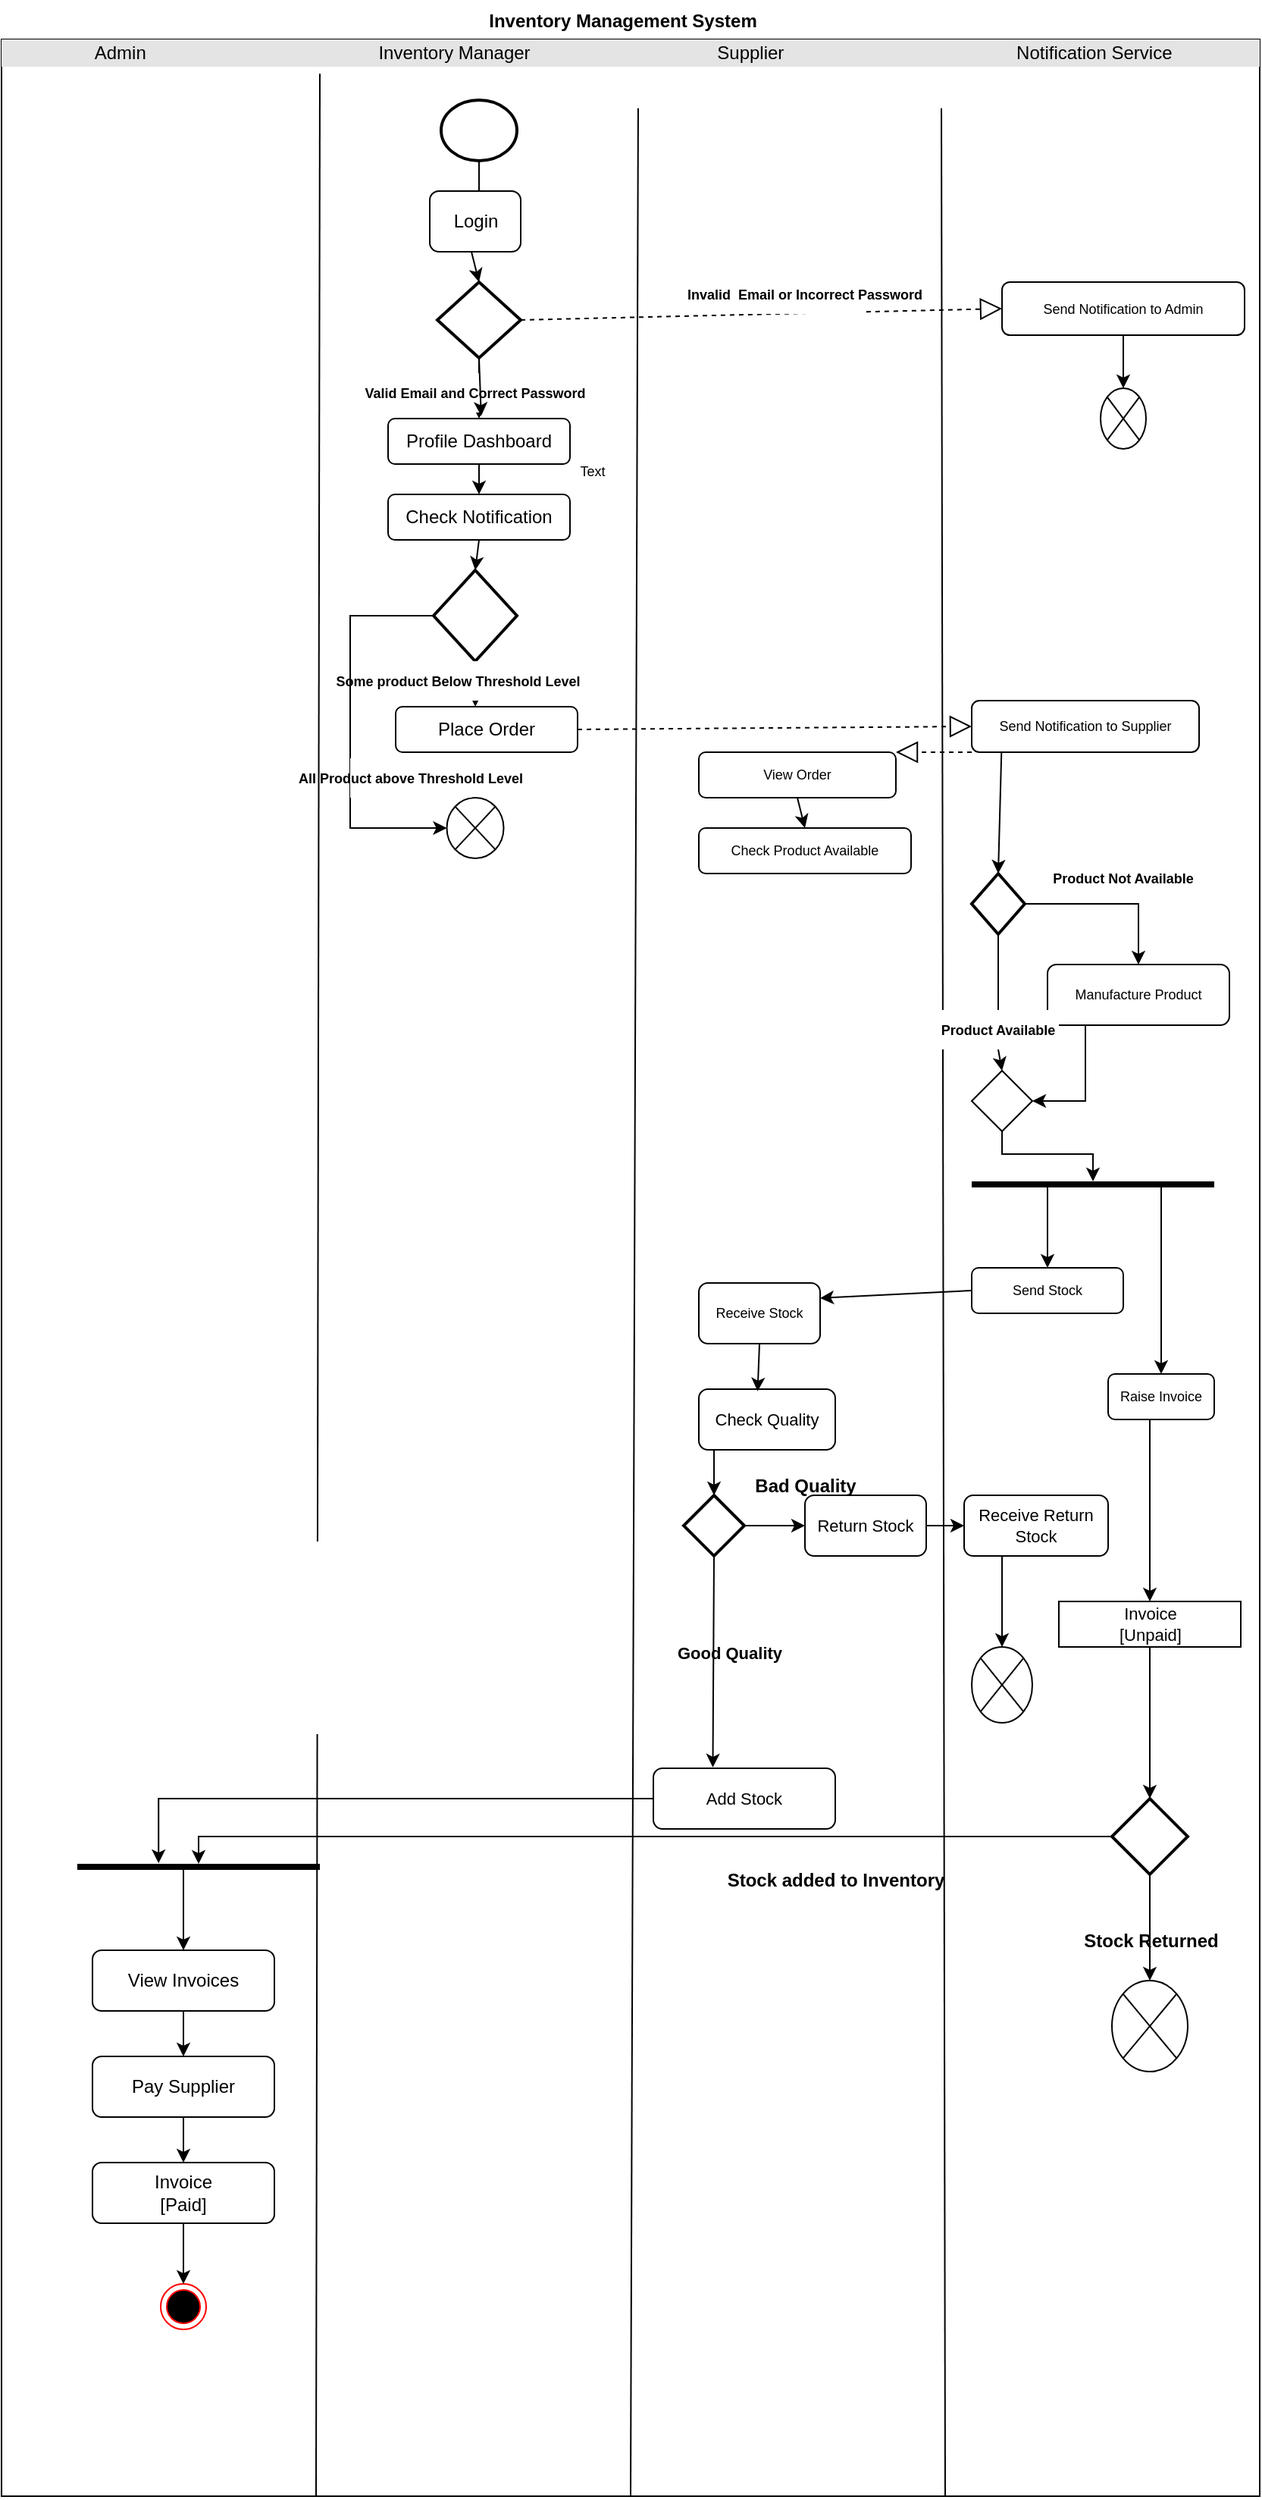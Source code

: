 <mxfile version="18.0.7" type="device"><diagram id="5Jv2BuJQZPbgdx48t12H" name="Page-1"><mxGraphModel dx="1038" dy="623" grid="1" gridSize="10" guides="1" tooltips="1" connect="1" arrows="1" fold="1" page="1" pageScale="1" pageWidth="850" pageHeight="1100" math="0" shadow="0"><root><mxCell id="0"/><mxCell id="1" parent="0"/><mxCell id="usLeKDQTO6lR3ewXHu1i-1" value="&lt;div style=&quot;box-sizing:border-box;width:100%;background:#e4e4e4;padding:2px;&quot;&gt;&amp;nbsp; &amp;nbsp; &amp;nbsp; &amp;nbsp; &amp;nbsp; &amp;nbsp; &amp;nbsp; &amp;nbsp; &amp;nbsp; Admin&amp;nbsp; &amp;nbsp; &amp;nbsp; &amp;nbsp; &amp;nbsp; &amp;nbsp; &amp;nbsp; &amp;nbsp; &amp;nbsp; &amp;nbsp; &amp;nbsp; &amp;nbsp; &amp;nbsp; &amp;nbsp; &amp;nbsp; &amp;nbsp; &amp;nbsp; &amp;nbsp; &amp;nbsp; &amp;nbsp; &amp;nbsp; &amp;nbsp; &amp;nbsp; Inventory Manager&amp;nbsp; &amp;nbsp; &amp;nbsp; &amp;nbsp; &amp;nbsp; &amp;nbsp; &amp;nbsp; &amp;nbsp; &amp;nbsp; &amp;nbsp; &amp;nbsp; &amp;nbsp; &amp;nbsp; &amp;nbsp; &amp;nbsp; &amp;nbsp; &amp;nbsp; &amp;nbsp; &amp;nbsp;Supplier&amp;nbsp; &amp;nbsp; &amp;nbsp; &amp;nbsp; &amp;nbsp; &amp;nbsp; &amp;nbsp; &amp;nbsp; &amp;nbsp; &amp;nbsp; &amp;nbsp; &amp;nbsp; &amp;nbsp; &amp;nbsp; &amp;nbsp; &amp;nbsp; &amp;nbsp; &amp;nbsp; &amp;nbsp; &amp;nbsp; &amp;nbsp; &amp;nbsp; &amp;nbsp; Notification Service&lt;/div&gt;" style="verticalAlign=top;align=left;overflow=fill;html=1;fillColor=#FFFFFF;" vertex="1" parent="1"><mxGeometry y="30" width="830" height="1620" as="geometry"/></mxCell><mxCell id="usLeKDQTO6lR3ewXHu1i-2" value="Inventory Management System" style="text;align=center;fontStyle=1;verticalAlign=middle;spacingLeft=3;spacingRight=3;strokeColor=none;rotatable=0;points=[[0,0.5],[1,0.5]];portConstraint=eastwest;" vertex="1" parent="1"><mxGeometry x="370" y="4" width="80" height="26" as="geometry"/></mxCell><mxCell id="usLeKDQTO6lR3ewXHu1i-6" value="" style="endArrow=none;html=1;rounded=0;entryX=0.506;entryY=0.028;entryDx=0;entryDy=0;entryPerimeter=0;exitX=0.5;exitY=1;exitDx=0;exitDy=0;" edge="1" parent="1" source="usLeKDQTO6lR3ewXHu1i-1" target="usLeKDQTO6lR3ewXHu1i-1"><mxGeometry width="50" height="50" relative="1" as="geometry"><mxPoint x="360" y="360" as="sourcePoint"/><mxPoint x="410" y="310" as="targetPoint"/></mxGeometry></mxCell><mxCell id="usLeKDQTO6lR3ewXHu1i-7" value="" style="endArrow=none;html=1;rounded=0;exitX=0.747;exitY=0.028;exitDx=0;exitDy=0;exitPerimeter=0;entryX=0.75;entryY=1;entryDx=0;entryDy=0;" edge="1" parent="1" source="usLeKDQTO6lR3ewXHu1i-1" target="usLeKDQTO6lR3ewXHu1i-1"><mxGeometry width="50" height="50" relative="1" as="geometry"><mxPoint x="360" y="230" as="sourcePoint"/><mxPoint x="410" y="180" as="targetPoint"/></mxGeometry></mxCell><mxCell id="usLeKDQTO6lR3ewXHu1i-9" value="" style="strokeWidth=2;html=1;shape=mxgraph.flowchart.start_2;whiteSpace=wrap;fillColor=#FFFFFF;gradientColor=none;" vertex="1" parent="1"><mxGeometry x="290" y="70" width="50" height="40" as="geometry"/></mxCell><mxCell id="usLeKDQTO6lR3ewXHu1i-19" value="" style="endArrow=classic;html=1;rounded=0;exitX=0.5;exitY=1;exitDx=0;exitDy=0;startArrow=none;exitPerimeter=0;" edge="1" parent="1" source="usLeKDQTO6lR3ewXHu1i-20" target="usLeKDQTO6lR3ewXHu1i-21"><mxGeometry width="50" height="50" relative="1" as="geometry"><mxPoint x="315" y="270" as="sourcePoint"/><mxPoint x="410" y="210" as="targetPoint"/></mxGeometry></mxCell><mxCell id="usLeKDQTO6lR3ewXHu1i-21" value="Profile Dashboard" style="rounded=1;whiteSpace=wrap;html=1;fillColor=#FFFFFF;gradientColor=none;" vertex="1" parent="1"><mxGeometry x="255" y="280" width="120" height="30" as="geometry"/></mxCell><mxCell id="usLeKDQTO6lR3ewXHu1i-22" value="Check Notification" style="rounded=1;whiteSpace=wrap;html=1;fillColor=#FFFFFF;gradientColor=none;" vertex="1" parent="1"><mxGeometry x="255" y="330" width="120" height="30" as="geometry"/></mxCell><mxCell id="usLeKDQTO6lR3ewXHu1i-23" value="" style="endArrow=none;html=1;rounded=0;entryX=0.253;entryY=0.014;entryDx=0;entryDy=0;entryPerimeter=0;exitX=0.25;exitY=1;exitDx=0;exitDy=0;" edge="1" parent="1" source="usLeKDQTO6lR3ewXHu1i-1" target="usLeKDQTO6lR3ewXHu1i-1"><mxGeometry width="50" height="50" relative="1" as="geometry"><mxPoint x="360" y="360" as="sourcePoint"/><mxPoint x="410" y="310" as="targetPoint"/></mxGeometry></mxCell><mxCell id="usLeKDQTO6lR3ewXHu1i-24" value="" style="strokeWidth=2;html=1;shape=mxgraph.flowchart.decision;whiteSpace=wrap;fillColor=#FFFFFF;gradientColor=none;" vertex="1" parent="1"><mxGeometry x="285" y="380" width="55" height="60" as="geometry"/></mxCell><mxCell id="usLeKDQTO6lR3ewXHu1i-25" value="Place Order" style="rounded=1;whiteSpace=wrap;html=1;fillColor=#FFFFFF;gradientColor=none;" vertex="1" parent="1"><mxGeometry x="260" y="470" width="120" height="30" as="geometry"/></mxCell><mxCell id="usLeKDQTO6lR3ewXHu1i-26" value="" style="verticalLabelPosition=bottom;verticalAlign=top;html=1;shape=mxgraph.flowchart.or;fillColor=#FFFFFF;gradientColor=none;" vertex="1" parent="1"><mxGeometry x="293.75" y="530" width="37.5" height="40" as="geometry"/></mxCell><mxCell id="usLeKDQTO6lR3ewXHu1i-27" value="" style="endArrow=classic;html=1;rounded=0;exitX=0.5;exitY=1;exitDx=0;exitDy=0;" edge="1" parent="1" source="usLeKDQTO6lR3ewXHu1i-21" target="usLeKDQTO6lR3ewXHu1i-22"><mxGeometry width="50" height="50" relative="1" as="geometry"><mxPoint x="360" y="360" as="sourcePoint"/><mxPoint x="410" y="310" as="targetPoint"/></mxGeometry></mxCell><mxCell id="usLeKDQTO6lR3ewXHu1i-28" value="" style="endArrow=classic;html=1;rounded=0;exitX=0.5;exitY=1;exitDx=0;exitDy=0;entryX=0.5;entryY=0;entryDx=0;entryDy=0;entryPerimeter=0;" edge="1" parent="1" source="usLeKDQTO6lR3ewXHu1i-22" target="usLeKDQTO6lR3ewXHu1i-24"><mxGeometry width="50" height="50" relative="1" as="geometry"><mxPoint x="360" y="360" as="sourcePoint"/><mxPoint x="410" y="310" as="targetPoint"/></mxGeometry></mxCell><mxCell id="usLeKDQTO6lR3ewXHu1i-29" value="" style="endArrow=classic;html=1;rounded=0;exitX=0.5;exitY=1;exitDx=0;exitDy=0;exitPerimeter=0;entryX=0.438;entryY=0;entryDx=0;entryDy=0;entryPerimeter=0;" edge="1" parent="1" source="usLeKDQTO6lR3ewXHu1i-24" target="usLeKDQTO6lR3ewXHu1i-25"><mxGeometry width="50" height="50" relative="1" as="geometry"><mxPoint x="360" y="360" as="sourcePoint"/><mxPoint x="410" y="310" as="targetPoint"/></mxGeometry></mxCell><mxCell id="usLeKDQTO6lR3ewXHu1i-31" value="" style="endArrow=classic;html=1;rounded=0;exitX=0;exitY=0.5;exitDx=0;exitDy=0;exitPerimeter=0;entryX=0;entryY=0.5;entryDx=0;entryDy=0;entryPerimeter=0;" edge="1" parent="1" source="usLeKDQTO6lR3ewXHu1i-24" target="usLeKDQTO6lR3ewXHu1i-26"><mxGeometry width="50" height="50" relative="1" as="geometry"><mxPoint x="360" y="360" as="sourcePoint"/><mxPoint x="410" y="310" as="targetPoint"/><Array as="points"><mxPoint x="230" y="410"/><mxPoint x="230" y="520"/><mxPoint x="230" y="550"/></Array></mxGeometry></mxCell><mxCell id="usLeKDQTO6lR3ewXHu1i-20" value="" style="strokeWidth=2;html=1;shape=mxgraph.flowchart.decision;whiteSpace=wrap;fillColor=#FFFFFF;gradientColor=none;" vertex="1" parent="1"><mxGeometry x="287.5" y="190" width="55" height="50" as="geometry"/></mxCell><mxCell id="usLeKDQTO6lR3ewXHu1i-18" value="Login" style="rounded=1;whiteSpace=wrap;html=1;fillColor=#FFFFFF;gradientColor=none;" vertex="1" parent="1"><mxGeometry x="282.5" y="130" width="60" height="40" as="geometry"/></mxCell><mxCell id="usLeKDQTO6lR3ewXHu1i-34" value="" style="endArrow=none;html=1;rounded=0;exitX=0.5;exitY=1;exitDx=0;exitDy=0;exitPerimeter=0;" edge="1" parent="1" source="usLeKDQTO6lR3ewXHu1i-9"><mxGeometry width="50" height="50" relative="1" as="geometry"><mxPoint x="315" y="110" as="sourcePoint"/><mxPoint x="315" y="130" as="targetPoint"/></mxGeometry></mxCell><mxCell id="usLeKDQTO6lR3ewXHu1i-37" value="Text" style="text;html=1;strokeColor=none;fillColor=none;align=center;verticalAlign=middle;whiteSpace=wrap;rounded=0;fontSize=9;" vertex="1" parent="1"><mxGeometry x="360" y="300" width="60" height="30" as="geometry"/></mxCell><mxCell id="usLeKDQTO6lR3ewXHu1i-40" value="Some product Below Threshold Level" style="text;align=center;fontStyle=1;verticalAlign=middle;spacingLeft=3;spacingRight=3;strokeColor=none;rotatable=0;points=[[0,0.5],[1,0.5]];portConstraint=eastwest;fontSize=9;fillColor=#FFFFFF;gradientColor=none;" vertex="1" parent="1"><mxGeometry x="260" y="440" width="82.5" height="26" as="geometry"/></mxCell><mxCell id="usLeKDQTO6lR3ewXHu1i-42" value="All Product above Threshold Level" style="text;align=center;fontStyle=1;verticalAlign=middle;spacingLeft=3;spacingRight=3;strokeColor=none;rotatable=0;points=[[0,0.5],[1,0.5]];portConstraint=eastwest;fontSize=9;fillColor=#FFFFFF;gradientColor=none;" vertex="1" parent="1"><mxGeometry x="230" y="504" width="80" height="26" as="geometry"/></mxCell><mxCell id="usLeKDQTO6lR3ewXHu1i-43" value="Send Notification to Admin" style="rounded=1;whiteSpace=wrap;html=1;fontSize=9;fillColor=#FFFFFF;gradientColor=none;" vertex="1" parent="1"><mxGeometry x="660" y="190" width="160" height="35" as="geometry"/></mxCell><mxCell id="usLeKDQTO6lR3ewXHu1i-44" value="" style="endArrow=block;dashed=1;endFill=0;endSize=12;html=1;rounded=0;fontSize=9;exitX=1;exitY=0.5;exitDx=0;exitDy=0;exitPerimeter=0;entryX=0;entryY=0.5;entryDx=0;entryDy=0;" edge="1" parent="1" source="usLeKDQTO6lR3ewXHu1i-20" target="usLeKDQTO6lR3ewXHu1i-43"><mxGeometry width="160" relative="1" as="geometry"><mxPoint x="310" y="320" as="sourcePoint"/><mxPoint x="470" y="320" as="targetPoint"/></mxGeometry></mxCell><mxCell id="usLeKDQTO6lR3ewXHu1i-46" value="Invalid  Email or Incorrect Password" style="text;align=center;fontStyle=1;verticalAlign=middle;spacingLeft=3;spacingRight=3;strokeColor=none;rotatable=0;points=[[0,0.5],[1,0.5]];portConstraint=eastwest;fontSize=9;fillColor=#FFFFFF;gradientColor=none;" vertex="1" parent="1"><mxGeometry x="490" y="185" width="80" height="26" as="geometry"/></mxCell><mxCell id="usLeKDQTO6lR3ewXHu1i-47" value="" style="verticalLabelPosition=bottom;verticalAlign=top;html=1;shape=mxgraph.flowchart.or;fontSize=9;fillColor=#FFFFFF;gradientColor=none;" vertex="1" parent="1"><mxGeometry x="725" y="260" width="30" height="40" as="geometry"/></mxCell><mxCell id="usLeKDQTO6lR3ewXHu1i-48" value="" style="endArrow=classic;html=1;rounded=0;fontSize=9;exitX=0.5;exitY=1;exitDx=0;exitDy=0;entryX=0.5;entryY=0;entryDx=0;entryDy=0;entryPerimeter=0;" edge="1" parent="1" source="usLeKDQTO6lR3ewXHu1i-43" target="usLeKDQTO6lR3ewXHu1i-47"><mxGeometry width="50" height="50" relative="1" as="geometry"><mxPoint x="360" y="340" as="sourcePoint"/><mxPoint x="410" y="290" as="targetPoint"/></mxGeometry></mxCell><mxCell id="usLeKDQTO6lR3ewXHu1i-49" value="View Order" style="rounded=1;whiteSpace=wrap;html=1;fontSize=9;fillColor=#FFFFFF;gradientColor=none;" vertex="1" parent="1"><mxGeometry x="460" y="500" width="130" height="30" as="geometry"/></mxCell><mxCell id="usLeKDQTO6lR3ewXHu1i-51" value="" style="endArrow=classic;html=1;rounded=0;fontSize=9;entryX=0.5;entryY=0;entryDx=0;entryDy=0;entryPerimeter=0;" edge="1" parent="1" target="usLeKDQTO6lR3ewXHu1i-20"><mxGeometry width="50" height="50" relative="1" as="geometry"><mxPoint x="310" y="170" as="sourcePoint"/><mxPoint x="410" y="240" as="targetPoint"/></mxGeometry></mxCell><mxCell id="usLeKDQTO6lR3ewXHu1i-52" value="Valid Email and Correct Password" style="text;align=center;fontStyle=1;verticalAlign=middle;spacingLeft=3;spacingRight=3;strokeColor=none;rotatable=0;points=[[0,0.5],[1,0.5]];portConstraint=eastwest;fontSize=9;fillColor=#FFFFFF;gradientColor=none;" vertex="1" parent="1"><mxGeometry x="272.5" y="250" width="80" height="26" as="geometry"/></mxCell><mxCell id="usLeKDQTO6lR3ewXHu1i-53" value="" style="endArrow=classic;html=1;rounded=0;fontSize=9;exitX=0.5;exitY=1;exitDx=0;exitDy=0;exitPerimeter=0;entryX=0.549;entryY=1.085;entryDx=0;entryDy=0;entryPerimeter=0;" edge="1" parent="1" source="usLeKDQTO6lR3ewXHu1i-20" target="usLeKDQTO6lR3ewXHu1i-52"><mxGeometry width="50" height="50" relative="1" as="geometry"><mxPoint x="360" y="290" as="sourcePoint"/><mxPoint x="410" y="240" as="targetPoint"/></mxGeometry></mxCell><mxCell id="usLeKDQTO6lR3ewXHu1i-54" value="Check Product Available" style="rounded=1;whiteSpace=wrap;html=1;fontSize=9;fillColor=#FFFFFF;gradientColor=none;" vertex="1" parent="1"><mxGeometry x="460" y="550" width="140" height="30" as="geometry"/></mxCell><mxCell id="usLeKDQTO6lR3ewXHu1i-55" value="" style="endArrow=classic;html=1;rounded=0;fontSize=9;exitX=0.5;exitY=1;exitDx=0;exitDy=0;" edge="1" parent="1" source="usLeKDQTO6lR3ewXHu1i-49"><mxGeometry width="50" height="50" relative="1" as="geometry"><mxPoint x="360" y="370" as="sourcePoint"/><mxPoint x="530" y="550" as="targetPoint"/></mxGeometry></mxCell><mxCell id="usLeKDQTO6lR3ewXHu1i-56" value="Send Notification to Supplier" style="rounded=1;whiteSpace=wrap;html=1;fontSize=9;fillColor=#FFFFFF;gradientColor=none;" vertex="1" parent="1"><mxGeometry x="640" y="466" width="150" height="34" as="geometry"/></mxCell><mxCell id="usLeKDQTO6lR3ewXHu1i-57" value="" style="endArrow=block;dashed=1;endFill=0;endSize=12;html=1;rounded=0;fontSize=9;exitX=1;exitY=0.5;exitDx=0;exitDy=0;entryX=0;entryY=0.5;entryDx=0;entryDy=0;" edge="1" parent="1" source="usLeKDQTO6lR3ewXHu1i-25" target="usLeKDQTO6lR3ewXHu1i-56"><mxGeometry width="160" relative="1" as="geometry"><mxPoint x="310" y="340" as="sourcePoint"/><mxPoint x="470" y="340" as="targetPoint"/></mxGeometry></mxCell><mxCell id="usLeKDQTO6lR3ewXHu1i-58" value="" style="endArrow=block;dashed=1;endFill=0;endSize=12;html=1;rounded=0;fontSize=9;exitX=0;exitY=1;exitDx=0;exitDy=0;entryX=1;entryY=0;entryDx=0;entryDy=0;" edge="1" parent="1" source="usLeKDQTO6lR3ewXHu1i-56" target="usLeKDQTO6lR3ewXHu1i-49"><mxGeometry width="160" relative="1" as="geometry"><mxPoint x="310" y="340" as="sourcePoint"/><mxPoint x="470" y="340" as="targetPoint"/></mxGeometry></mxCell><mxCell id="usLeKDQTO6lR3ewXHu1i-59" value="" style="strokeWidth=2;html=1;shape=mxgraph.flowchart.decision;whiteSpace=wrap;fontSize=9;fillColor=#FFFFFF;gradientColor=none;" vertex="1" parent="1"><mxGeometry x="640" y="580" width="35" height="40" as="geometry"/></mxCell><mxCell id="usLeKDQTO6lR3ewXHu1i-60" value="Manufacture Product" style="rounded=1;whiteSpace=wrap;html=1;fontSize=9;fillColor=#FFFFFF;gradientColor=none;" vertex="1" parent="1"><mxGeometry x="690" y="640" width="120" height="40" as="geometry"/></mxCell><mxCell id="usLeKDQTO6lR3ewXHu1i-61" value="" style="rhombus;whiteSpace=wrap;html=1;fontSize=9;fillColor=#FFFFFF;gradientColor=none;" vertex="1" parent="1"><mxGeometry x="640" y="710" width="40" height="40" as="geometry"/></mxCell><mxCell id="usLeKDQTO6lR3ewXHu1i-62" value="" style="endArrow=classic;html=1;rounded=0;fontSize=9;exitX=0.131;exitY=0.994;exitDx=0;exitDy=0;exitPerimeter=0;entryX=0.5;entryY=0;entryDx=0;entryDy=0;entryPerimeter=0;" edge="1" parent="1" source="usLeKDQTO6lR3ewXHu1i-56" target="usLeKDQTO6lR3ewXHu1i-59"><mxGeometry width="50" height="50" relative="1" as="geometry"><mxPoint x="360" y="650" as="sourcePoint"/><mxPoint x="410" y="600" as="targetPoint"/></mxGeometry></mxCell><mxCell id="usLeKDQTO6lR3ewXHu1i-67" value="" style="endArrow=classic;html=1;rounded=0;fontSize=9;exitX=0.5;exitY=1;exitDx=0;exitDy=0;exitPerimeter=0;entryX=0.5;entryY=0;entryDx=0;entryDy=0;startArrow=none;" edge="1" parent="1" source="usLeKDQTO6lR3ewXHu1i-69" target="usLeKDQTO6lR3ewXHu1i-61"><mxGeometry width="50" height="50" relative="1" as="geometry"><mxPoint x="360" y="650" as="sourcePoint"/><mxPoint x="410" y="600" as="targetPoint"/></mxGeometry></mxCell><mxCell id="usLeKDQTO6lR3ewXHu1i-68" value="Product Not Available" style="text;align=center;fontStyle=1;verticalAlign=middle;spacingLeft=3;spacingRight=3;strokeColor=none;rotatable=0;points=[[0,0.5],[1,0.5]];portConstraint=eastwest;fontSize=9;fillColor=#FFFFFF;gradientColor=none;" vertex="1" parent="1"><mxGeometry x="700" y="570" width="80" height="26" as="geometry"/></mxCell><mxCell id="usLeKDQTO6lR3ewXHu1i-69" value="Product Available" style="text;align=center;fontStyle=1;verticalAlign=middle;spacingLeft=3;spacingRight=3;strokeColor=none;rotatable=0;points=[[0,0.5],[1,0.5]];portConstraint=eastwest;fontSize=9;fillColor=#FFFFFF;gradientColor=none;" vertex="1" parent="1"><mxGeometry x="617.5" y="670" width="80" height="26" as="geometry"/></mxCell><mxCell id="usLeKDQTO6lR3ewXHu1i-70" value="" style="endArrow=none;html=1;rounded=0;fontSize=9;exitX=0.5;exitY=1;exitDx=0;exitDy=0;exitPerimeter=0;entryX=0.5;entryY=0;entryDx=0;entryDy=0;" edge="1" parent="1" source="usLeKDQTO6lR3ewXHu1i-59" target="usLeKDQTO6lR3ewXHu1i-69"><mxGeometry width="50" height="50" relative="1" as="geometry"><mxPoint x="657.5" y="620" as="sourcePoint"/><mxPoint x="660" y="710" as="targetPoint"/></mxGeometry></mxCell><mxCell id="usLeKDQTO6lR3ewXHu1i-72" value="" style="line;strokeWidth=4;html=1;perimeter=backbonePerimeter;points=[];outlineConnect=0;fontSize=9;fillColor=#FFFFFF;gradientColor=none;" vertex="1" parent="1"><mxGeometry x="640" y="780" width="160" height="10" as="geometry"/></mxCell><mxCell id="usLeKDQTO6lR3ewXHu1i-73" value="" style="edgeStyle=elbowEdgeStyle;elbow=vertical;endArrow=classic;html=1;rounded=0;fontSize=9;exitX=0.5;exitY=1;exitDx=0;exitDy=0;" edge="1" parent="1" source="usLeKDQTO6lR3ewXHu1i-61" target="usLeKDQTO6lR3ewXHu1i-72"><mxGeometry width="50" height="50" relative="1" as="geometry"><mxPoint x="360" y="650" as="sourcePoint"/><mxPoint x="410" y="600" as="targetPoint"/></mxGeometry></mxCell><mxCell id="usLeKDQTO6lR3ewXHu1i-74" value="Receive Stock" style="rounded=1;whiteSpace=wrap;html=1;fontSize=9;fillColor=#FFFFFF;gradientColor=none;" vertex="1" parent="1"><mxGeometry x="460" y="850" width="80" height="40" as="geometry"/></mxCell><mxCell id="usLeKDQTO6lR3ewXHu1i-75" value="Send Stock" style="rounded=1;whiteSpace=wrap;html=1;fontSize=9;fillColor=#FFFFFF;gradientColor=none;" vertex="1" parent="1"><mxGeometry x="640" y="840" width="100" height="30" as="geometry"/></mxCell><mxCell id="usLeKDQTO6lR3ewXHu1i-76" value="Raise Invoice" style="rounded=1;whiteSpace=wrap;html=1;fontSize=9;fillColor=#FFFFFF;gradientColor=none;" vertex="1" parent="1"><mxGeometry x="730" y="910" width="70" height="30" as="geometry"/></mxCell><mxCell id="usLeKDQTO6lR3ewXHu1i-77" value="&lt;font style=&quot;font-size: 11px;&quot;&gt;Check Quality&lt;/font&gt;" style="rounded=1;whiteSpace=wrap;html=1;fontSize=9;fillColor=#FFFFFF;gradientColor=none;" vertex="1" parent="1"><mxGeometry x="460" y="920" width="90" height="40" as="geometry"/></mxCell><mxCell id="usLeKDQTO6lR3ewXHu1i-78" value="" style="strokeWidth=2;html=1;shape=mxgraph.flowchart.decision;whiteSpace=wrap;fontSize=11;fillColor=#FFFFFF;gradientColor=none;" vertex="1" parent="1"><mxGeometry x="450" y="990" width="40" height="40" as="geometry"/></mxCell><mxCell id="usLeKDQTO6lR3ewXHu1i-79" value="Return Stock" style="rounded=1;whiteSpace=wrap;html=1;fontSize=11;fillColor=#FFFFFF;gradientColor=none;" vertex="1" parent="1"><mxGeometry x="530" y="990" width="80" height="40" as="geometry"/></mxCell><mxCell id="usLeKDQTO6lR3ewXHu1i-81" value="Receive Return Stock" style="rounded=1;whiteSpace=wrap;html=1;fontSize=11;fillColor=#FFFFFF;gradientColor=none;" vertex="1" parent="1"><mxGeometry x="635" y="990" width="95" height="40" as="geometry"/></mxCell><mxCell id="usLeKDQTO6lR3ewXHu1i-82" value="Invoice&lt;br&gt;[Unpaid]" style="rounded=0;whiteSpace=wrap;html=1;fontSize=11;fillColor=#FFFFFF;gradientColor=none;" vertex="1" parent="1"><mxGeometry x="697.5" y="1060" width="120" height="30" as="geometry"/></mxCell><mxCell id="usLeKDQTO6lR3ewXHu1i-83" value="" style="verticalLabelPosition=bottom;verticalAlign=top;html=1;shape=mxgraph.flowchart.or;fontSize=11;fillColor=#FFFFFF;gradientColor=none;" vertex="1" parent="1"><mxGeometry x="640" y="1090" width="40" height="50" as="geometry"/></mxCell><mxCell id="usLeKDQTO6lR3ewXHu1i-84" value="" style="strokeWidth=2;html=1;shape=mxgraph.flowchart.decision;whiteSpace=wrap;fontSize=11;fillColor=#FFFFFF;gradientColor=none;" vertex="1" parent="1"><mxGeometry x="732.5" y="1190" width="50" height="50" as="geometry"/></mxCell><mxCell id="usLeKDQTO6lR3ewXHu1i-85" value="Add Stock" style="rounded=1;whiteSpace=wrap;html=1;fontSize=11;fillColor=#FFFFFF;gradientColor=none;" vertex="1" parent="1"><mxGeometry x="430" y="1170" width="120" height="40" as="geometry"/></mxCell><mxCell id="usLeKDQTO6lR3ewXHu1i-86" value="" style="edgeStyle=segmentEdgeStyle;endArrow=classic;html=1;rounded=0;fontSize=11;exitX=1;exitY=0.5;exitDx=0;exitDy=0;exitPerimeter=0;entryX=0.5;entryY=0;entryDx=0;entryDy=0;" edge="1" parent="1" source="usLeKDQTO6lR3ewXHu1i-59" target="usLeKDQTO6lR3ewXHu1i-60"><mxGeometry width="50" height="50" relative="1" as="geometry"><mxPoint x="360" y="720" as="sourcePoint"/><mxPoint x="410" y="670" as="targetPoint"/></mxGeometry></mxCell><mxCell id="usLeKDQTO6lR3ewXHu1i-91" value="" style="edgeStyle=elbowEdgeStyle;elbow=horizontal;endArrow=classic;html=1;rounded=0;fontSize=11;exitX=0.5;exitY=1;exitDx=0;exitDy=0;entryX=1;entryY=0.5;entryDx=0;entryDy=0;" edge="1" parent="1" source="usLeKDQTO6lR3ewXHu1i-60" target="usLeKDQTO6lR3ewXHu1i-61"><mxGeometry width="50" height="50" relative="1" as="geometry"><mxPoint x="360" y="720" as="sourcePoint"/><mxPoint x="410" y="670" as="targetPoint"/></mxGeometry></mxCell><mxCell id="usLeKDQTO6lR3ewXHu1i-92" value="" style="edgeStyle=segmentEdgeStyle;endArrow=classic;html=1;rounded=0;fontSize=11;entryX=0.5;entryY=0;entryDx=0;entryDy=0;" edge="1" parent="1" source="usLeKDQTO6lR3ewXHu1i-72" target="usLeKDQTO6lR3ewXHu1i-75"><mxGeometry width="50" height="50" relative="1" as="geometry"><mxPoint x="360" y="720" as="sourcePoint"/><mxPoint x="410" y="670" as="targetPoint"/></mxGeometry></mxCell><mxCell id="usLeKDQTO6lR3ewXHu1i-93" value="" style="edgeStyle=segmentEdgeStyle;endArrow=classic;html=1;rounded=0;fontSize=11;entryX=0.5;entryY=0;entryDx=0;entryDy=0;" edge="1" parent="1" source="usLeKDQTO6lR3ewXHu1i-72" target="usLeKDQTO6lR3ewXHu1i-76"><mxGeometry width="50" height="50" relative="1" as="geometry"><mxPoint x="360" y="720" as="sourcePoint"/><mxPoint x="410" y="670" as="targetPoint"/></mxGeometry></mxCell><mxCell id="usLeKDQTO6lR3ewXHu1i-95" value="" style="edgeStyle=segmentEdgeStyle;endArrow=classic;html=1;rounded=0;fontSize=11;exitX=0.5;exitY=1;exitDx=0;exitDy=0;" edge="1" parent="1" source="usLeKDQTO6lR3ewXHu1i-76" target="usLeKDQTO6lR3ewXHu1i-82"><mxGeometry width="50" height="50" relative="1" as="geometry"><mxPoint x="360" y="940" as="sourcePoint"/><mxPoint x="410" y="890" as="targetPoint"/></mxGeometry></mxCell><mxCell id="usLeKDQTO6lR3ewXHu1i-96" value="" style="edgeStyle=segmentEdgeStyle;endArrow=classic;html=1;rounded=0;fontSize=11;exitX=0.5;exitY=1;exitDx=0;exitDy=0;entryX=0.5;entryY=0;entryDx=0;entryDy=0;entryPerimeter=0;" edge="1" parent="1" source="usLeKDQTO6lR3ewXHu1i-82" target="usLeKDQTO6lR3ewXHu1i-84"><mxGeometry width="50" height="50" relative="1" as="geometry"><mxPoint x="360" y="940" as="sourcePoint"/><mxPoint x="410" y="890" as="targetPoint"/></mxGeometry></mxCell><mxCell id="usLeKDQTO6lR3ewXHu1i-98" value="" style="edgeStyle=segmentEdgeStyle;endArrow=classic;html=1;rounded=0;fontSize=11;exitX=0.25;exitY=1;exitDx=0;exitDy=0;entryX=0.5;entryY=0;entryDx=0;entryDy=0;entryPerimeter=0;" edge="1" parent="1" source="usLeKDQTO6lR3ewXHu1i-81" target="usLeKDQTO6lR3ewXHu1i-83"><mxGeometry width="50" height="50" relative="1" as="geometry"><mxPoint x="360" y="940" as="sourcePoint"/><mxPoint x="410" y="890" as="targetPoint"/></mxGeometry></mxCell><mxCell id="usLeKDQTO6lR3ewXHu1i-102" value="" style="endArrow=classic;html=1;rounded=0;fontSize=11;exitX=0;exitY=0.5;exitDx=0;exitDy=0;entryX=1;entryY=0.25;entryDx=0;entryDy=0;" edge="1" parent="1" source="usLeKDQTO6lR3ewXHu1i-75" target="usLeKDQTO6lR3ewXHu1i-74"><mxGeometry width="50" height="50" relative="1" as="geometry"><mxPoint x="360" y="940" as="sourcePoint"/><mxPoint x="410" y="890" as="targetPoint"/></mxGeometry></mxCell><mxCell id="usLeKDQTO6lR3ewXHu1i-103" value="" style="endArrow=classic;html=1;rounded=0;fontSize=11;exitX=0.5;exitY=1;exitDx=0;exitDy=0;entryX=0.431;entryY=0.035;entryDx=0;entryDy=0;entryPerimeter=0;" edge="1" parent="1" source="usLeKDQTO6lR3ewXHu1i-74" target="usLeKDQTO6lR3ewXHu1i-77"><mxGeometry width="50" height="50" relative="1" as="geometry"><mxPoint x="360" y="940" as="sourcePoint"/><mxPoint x="410" y="890" as="targetPoint"/></mxGeometry></mxCell><mxCell id="usLeKDQTO6lR3ewXHu1i-104" value="" style="endArrow=classic;html=1;rounded=0;fontSize=11;entryX=0.5;entryY=0;entryDx=0;entryDy=0;entryPerimeter=0;" edge="1" parent="1" target="usLeKDQTO6lR3ewXHu1i-78"><mxGeometry width="50" height="50" relative="1" as="geometry"><mxPoint x="470" y="960" as="sourcePoint"/><mxPoint x="410" y="890" as="targetPoint"/></mxGeometry></mxCell><mxCell id="usLeKDQTO6lR3ewXHu1i-106" value="" style="endArrow=classic;html=1;rounded=0;fontSize=11;exitX=1;exitY=0.5;exitDx=0;exitDy=0;exitPerimeter=0;entryX=0;entryY=0.5;entryDx=0;entryDy=0;" edge="1" parent="1" source="usLeKDQTO6lR3ewXHu1i-78" target="usLeKDQTO6lR3ewXHu1i-79"><mxGeometry width="50" height="50" relative="1" as="geometry"><mxPoint x="360" y="940" as="sourcePoint"/><mxPoint x="410" y="890" as="targetPoint"/></mxGeometry></mxCell><mxCell id="usLeKDQTO6lR3ewXHu1i-107" value="" style="endArrow=classic;html=1;rounded=0;fontSize=11;exitX=0.5;exitY=1;exitDx=0;exitDy=0;exitPerimeter=0;entryX=0.327;entryY=-0.015;entryDx=0;entryDy=0;entryPerimeter=0;" edge="1" parent="1" source="usLeKDQTO6lR3ewXHu1i-78" target="usLeKDQTO6lR3ewXHu1i-85"><mxGeometry width="50" height="50" relative="1" as="geometry"><mxPoint x="360" y="940" as="sourcePoint"/><mxPoint x="410" y="890" as="targetPoint"/></mxGeometry></mxCell><mxCell id="usLeKDQTO6lR3ewXHu1i-108" value="" style="endArrow=classic;html=1;rounded=0;fontSize=11;exitX=1;exitY=0.5;exitDx=0;exitDy=0;entryX=0;entryY=0.5;entryDx=0;entryDy=0;" edge="1" parent="1" source="usLeKDQTO6lR3ewXHu1i-79" target="usLeKDQTO6lR3ewXHu1i-81"><mxGeometry width="50" height="50" relative="1" as="geometry"><mxPoint x="360" y="940" as="sourcePoint"/><mxPoint x="410" y="890" as="targetPoint"/></mxGeometry></mxCell><mxCell id="usLeKDQTO6lR3ewXHu1i-110" value="&lt;span style=&quot;font-size: 11px;&quot;&gt;Good Quality&lt;/span&gt;" style="text;strokeColor=none;fillColor=none;html=1;fontSize=24;fontStyle=1;verticalAlign=middle;align=center;" vertex="1" parent="1"><mxGeometry x="430" y="1070" width="100" height="40" as="geometry"/></mxCell><mxCell id="usLeKDQTO6lR3ewXHu1i-114" value="&lt;span style=&quot;font-size: 12px;&quot;&gt;Stock added to Inventory&lt;/span&gt;" style="text;strokeColor=none;fillColor=none;html=1;fontSize=24;fontStyle=1;verticalAlign=middle;align=center;" vertex="1" parent="1"><mxGeometry x="500" y="1220" width="100" height="40" as="geometry"/></mxCell><mxCell id="usLeKDQTO6lR3ewXHu1i-115" value="&lt;span style=&quot;font-size: 12px;&quot;&gt;Stock Returned&lt;/span&gt;" style="text;strokeColor=none;fillColor=none;html=1;fontSize=24;fontStyle=1;verticalAlign=middle;align=center;" vertex="1" parent="1"><mxGeometry x="707.5" y="1260" width="100" height="40" as="geometry"/></mxCell><mxCell id="usLeKDQTO6lR3ewXHu1i-116" value="" style="verticalLabelPosition=bottom;verticalAlign=top;html=1;shape=mxgraph.flowchart.or;fontSize=12;fillColor=#FFFFFF;gradientColor=none;" vertex="1" parent="1"><mxGeometry x="732.5" y="1310" width="50" height="60" as="geometry"/></mxCell><mxCell id="usLeKDQTO6lR3ewXHu1i-117" value="" style="endArrow=classic;html=1;rounded=0;fontSize=12;exitX=0.5;exitY=1;exitDx=0;exitDy=0;exitPerimeter=0;entryX=0.5;entryY=0;entryDx=0;entryDy=0;entryPerimeter=0;" edge="1" parent="1" source="usLeKDQTO6lR3ewXHu1i-84" target="usLeKDQTO6lR3ewXHu1i-116"><mxGeometry width="50" height="50" relative="1" as="geometry"><mxPoint x="360" y="1380" as="sourcePoint"/><mxPoint x="410" y="1330" as="targetPoint"/></mxGeometry></mxCell><mxCell id="usLeKDQTO6lR3ewXHu1i-120" value="" style="line;strokeWidth=4;html=1;perimeter=backbonePerimeter;points=[];outlineConnect=0;fontSize=12;fillColor=#FFFFFF;gradientColor=none;" vertex="1" parent="1"><mxGeometry x="50" y="1230" width="160" height="10" as="geometry"/></mxCell><mxCell id="usLeKDQTO6lR3ewXHu1i-121" value="" style="edgeStyle=segmentEdgeStyle;endArrow=classic;html=1;rounded=0;fontSize=12;exitX=0;exitY=0.5;exitDx=0;exitDy=0;entryX=0.335;entryY=0.26;entryDx=0;entryDy=0;entryPerimeter=0;" edge="1" parent="1" source="usLeKDQTO6lR3ewXHu1i-85" target="usLeKDQTO6lR3ewXHu1i-120"><mxGeometry width="50" height="50" relative="1" as="geometry"><mxPoint x="360" y="1380" as="sourcePoint"/><mxPoint x="410" y="1330" as="targetPoint"/></mxGeometry></mxCell><mxCell id="usLeKDQTO6lR3ewXHu1i-122" value="" style="edgeStyle=segmentEdgeStyle;endArrow=classic;html=1;rounded=0;fontSize=12;exitX=0;exitY=0.5;exitDx=0;exitDy=0;exitPerimeter=0;" edge="1" parent="1" source="usLeKDQTO6lR3ewXHu1i-84" target="usLeKDQTO6lR3ewXHu1i-120"><mxGeometry width="50" height="50" relative="1" as="geometry"><mxPoint x="360" y="1380" as="sourcePoint"/><mxPoint x="410" y="1330" as="targetPoint"/></mxGeometry></mxCell><mxCell id="usLeKDQTO6lR3ewXHu1i-123" value="View Invoices" style="rounded=1;whiteSpace=wrap;html=1;fontSize=12;fillColor=#FFFFFF;gradientColor=none;" vertex="1" parent="1"><mxGeometry x="60" y="1290" width="120" height="40" as="geometry"/></mxCell><mxCell id="usLeKDQTO6lR3ewXHu1i-124" value="Pay Supplier" style="rounded=1;whiteSpace=wrap;html=1;fontSize=12;fillColor=#FFFFFF;gradientColor=none;" vertex="1" parent="1"><mxGeometry x="60" y="1360" width="120" height="40" as="geometry"/></mxCell><mxCell id="usLeKDQTO6lR3ewXHu1i-125" value="Invoice&lt;br&gt;[Paid]" style="rounded=1;whiteSpace=wrap;html=1;fontSize=12;fillColor=#FFFFFF;gradientColor=none;" vertex="1" parent="1"><mxGeometry x="60" y="1430" width="120" height="40" as="geometry"/></mxCell><mxCell id="usLeKDQTO6lR3ewXHu1i-126" value="" style="ellipse;html=1;shape=endState;fillColor=#000000;strokeColor=#ff0000;fontSize=12;" vertex="1" parent="1"><mxGeometry x="105" y="1510" width="30" height="30" as="geometry"/></mxCell><mxCell id="usLeKDQTO6lR3ewXHu1i-127" value="" style="endArrow=classic;html=1;rounded=0;fontSize=12;entryX=0.5;entryY=0;entryDx=0;entryDy=0;" edge="1" parent="1" source="usLeKDQTO6lR3ewXHu1i-120" target="usLeKDQTO6lR3ewXHu1i-123"><mxGeometry width="50" height="50" relative="1" as="geometry"><mxPoint x="360" y="1370" as="sourcePoint"/><mxPoint x="410" y="1320" as="targetPoint"/></mxGeometry></mxCell><mxCell id="usLeKDQTO6lR3ewXHu1i-128" value="" style="endArrow=classic;html=1;rounded=0;fontSize=12;exitX=0.5;exitY=1;exitDx=0;exitDy=0;" edge="1" parent="1" source="usLeKDQTO6lR3ewXHu1i-123" target="usLeKDQTO6lR3ewXHu1i-124"><mxGeometry width="50" height="50" relative="1" as="geometry"><mxPoint x="360" y="1370" as="sourcePoint"/><mxPoint x="410" y="1320" as="targetPoint"/></mxGeometry></mxCell><mxCell id="usLeKDQTO6lR3ewXHu1i-129" value="" style="endArrow=classic;html=1;rounded=0;fontSize=12;exitX=0.5;exitY=1;exitDx=0;exitDy=0;entryX=0.5;entryY=0;entryDx=0;entryDy=0;" edge="1" parent="1" source="usLeKDQTO6lR3ewXHu1i-124" target="usLeKDQTO6lR3ewXHu1i-125"><mxGeometry width="50" height="50" relative="1" as="geometry"><mxPoint x="360" y="1370" as="sourcePoint"/><mxPoint x="410" y="1320" as="targetPoint"/></mxGeometry></mxCell><mxCell id="usLeKDQTO6lR3ewXHu1i-130" value="" style="endArrow=classic;html=1;rounded=0;fontSize=12;exitX=0.5;exitY=1;exitDx=0;exitDy=0;entryX=0.5;entryY=0;entryDx=0;entryDy=0;" edge="1" parent="1" source="usLeKDQTO6lR3ewXHu1i-125" target="usLeKDQTO6lR3ewXHu1i-126"><mxGeometry width="50" height="50" relative="1" as="geometry"><mxPoint x="360" y="1370" as="sourcePoint"/><mxPoint x="410" y="1320" as="targetPoint"/></mxGeometry></mxCell><mxCell id="usLeKDQTO6lR3ewXHu1i-131" value="&lt;span style=&quot;font-size: 12px;&quot;&gt;Bad Quality&lt;/span&gt;" style="text;strokeColor=none;fillColor=none;html=1;fontSize=24;fontStyle=1;verticalAlign=middle;align=center;" vertex="1" parent="1"><mxGeometry x="480" y="960" width="100" height="40" as="geometry"/></mxCell></root></mxGraphModel></diagram></mxfile>